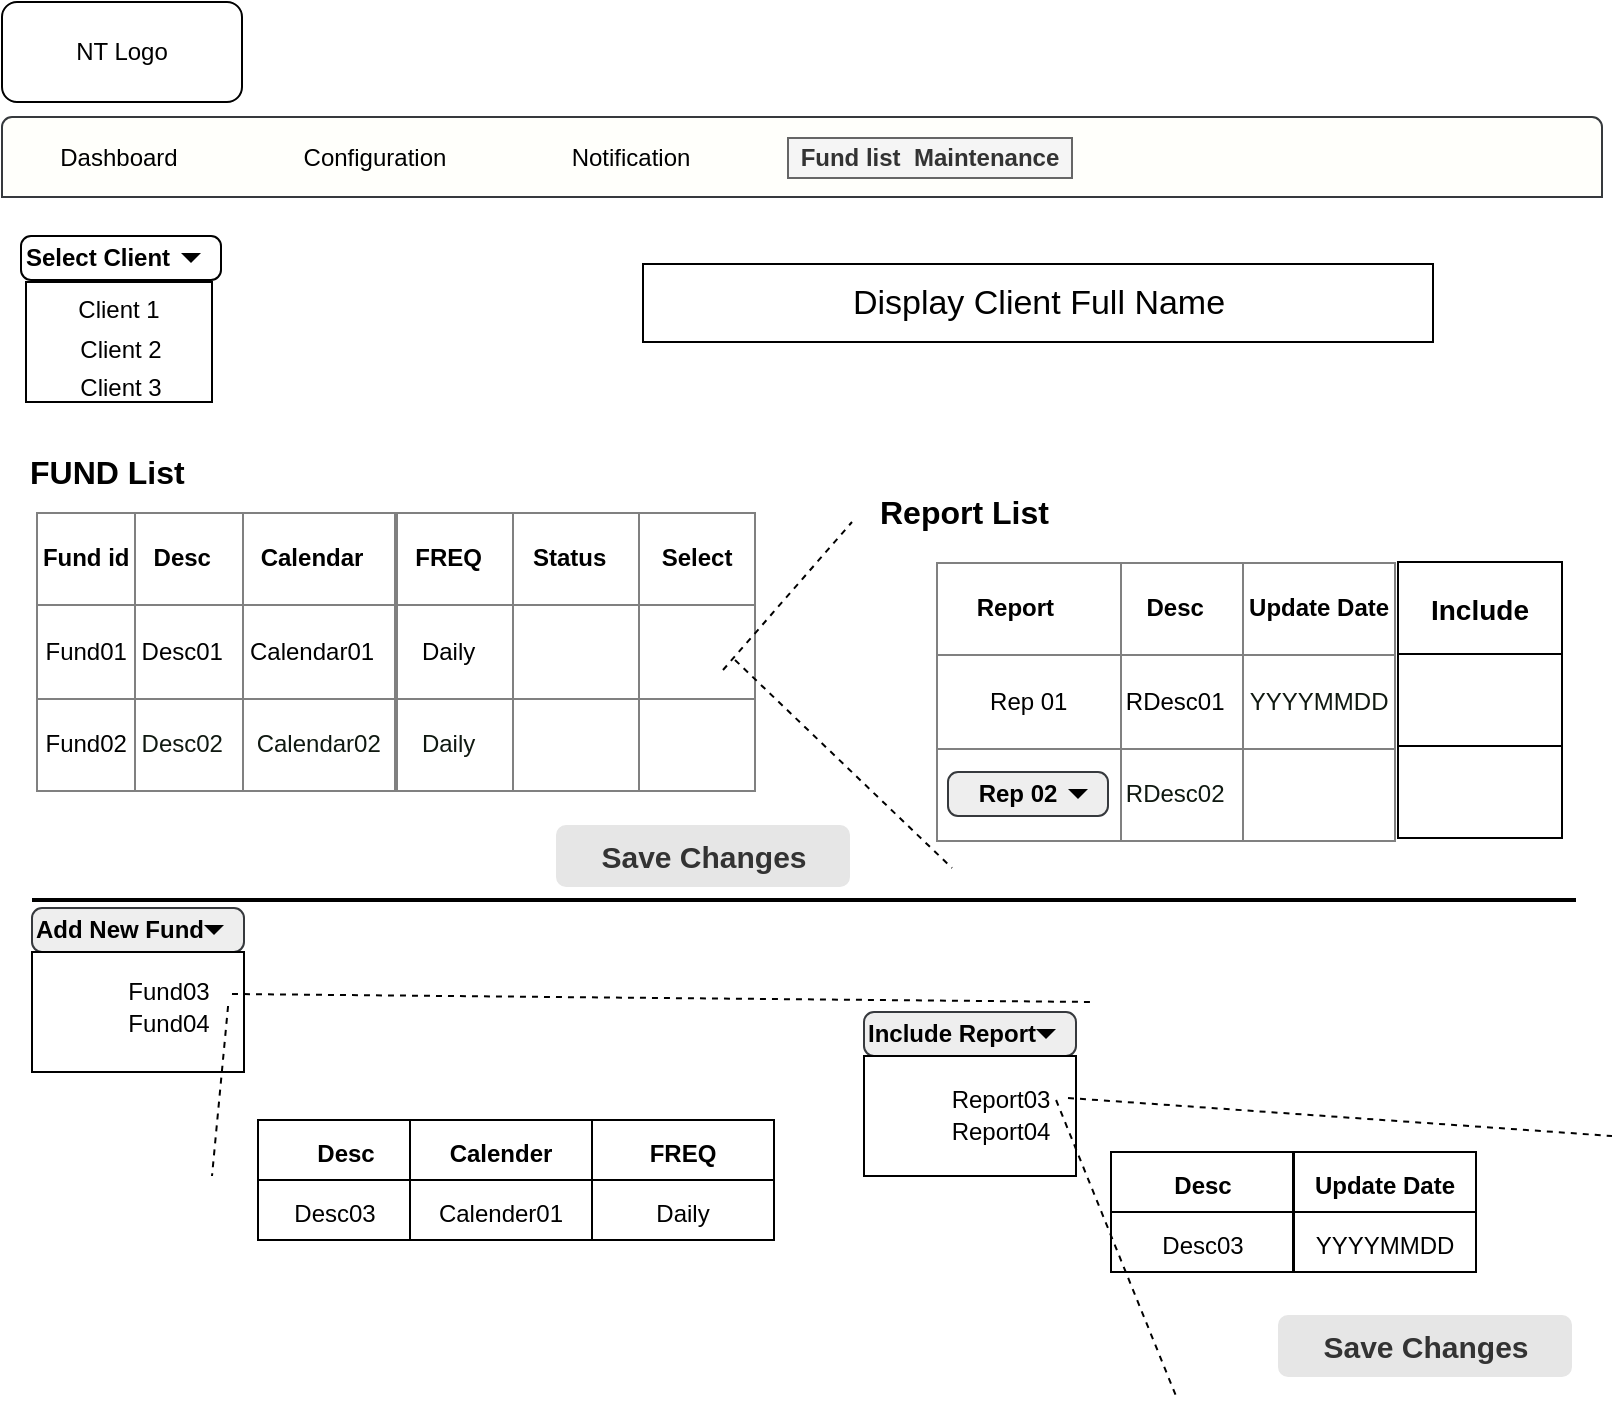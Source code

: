 <mxfile version="11.1.4" type="github"><diagram id="Xmmeb8DMYCsOGrI9Q3NB" name="Page-1"><mxGraphModel dx="1108" dy="725" grid="1" gridSize="10" guides="1" tooltips="1" connect="1" arrows="1" fold="1" page="1" pageScale="1" pageWidth="850" pageHeight="1100" background="#ffffff" math="0" shadow="0"><root><mxCell id="0"/><mxCell id="1" parent="0"/><mxCell id="GTf2NlkBPVo104Cg28Fk-131" value="&lt;font style=&quot;font-size: 17px&quot;&gt;Display Client Full Name&lt;/font&gt;" style="text;html=1;align=center;verticalAlign=middle;whiteSpace=wrap;rounded=0;strokeColor=#000000;" parent="1" vertex="1"><mxGeometry x="345.5" y="144" width="395" height="39" as="geometry"/></mxCell><mxCell id="JRP6Pwk4DERBwwDujVEG-5" value="&lt;b&gt;Select Client&lt;/b&gt;" style="html=1;shadow=0;dashed=0;shape=mxgraph.bootstrap.rrect;fontSize=12;rSize=5;spacingRight=10;perimeter=none;whiteSpace=wrap;align=left;" vertex="1" parent="1"><mxGeometry x="34.5" y="130" width="100" height="22" as="geometry"/></mxCell><mxCell id="JRP6Pwk4DERBwwDujVEG-6" value="" style="shape=triangle;direction=south;fillColor=#000000;strokeColor=none;perimeter=none;" vertex="1" parent="JRP6Pwk4DERBwwDujVEG-5"><mxGeometry x="1" y="0.5" width="10" height="5" relative="1" as="geometry"><mxPoint x="-20" y="-2.5" as="offset"/></mxGeometry></mxCell><mxCell id="JRP6Pwk4DERBwwDujVEG-8" value="" style="rounded=0;whiteSpace=wrap;html=1;" vertex="1" parent="1"><mxGeometry x="37" y="153" width="93" height="60" as="geometry"/></mxCell><mxCell id="JRP6Pwk4DERBwwDujVEG-11" value="Client 2" style="text;html=1;strokeColor=none;fillColor=none;align=center;verticalAlign=middle;whiteSpace=wrap;rounded=0;" vertex="1" parent="1"><mxGeometry x="38" y="177" width="93" height="20" as="geometry"/></mxCell><mxCell id="JRP6Pwk4DERBwwDujVEG-12" value="Client 3" style="text;html=1;strokeColor=none;fillColor=none;align=center;verticalAlign=middle;whiteSpace=wrap;rounded=0;" vertex="1" parent="1"><mxGeometry x="38" y="196" width="93" height="20" as="geometry"/></mxCell><mxCell id="JRP6Pwk4DERBwwDujVEG-13" value="NT Logo" style="rounded=1;whiteSpace=wrap;html=1;" vertex="1" parent="1"><mxGeometry x="25" y="13" width="120" height="50" as="geometry"/></mxCell><mxCell id="JRP6Pwk4DERBwwDujVEG-14" value="" style="html=1;shadow=0;dashed=0;shape=mxgraph.bootstrap.topButton;rSize=5;fillOpacity=3;fontSize=14;fontStyle=1;align=left;spacingLeft=10;whiteSpace=wrap;resizeWidth=1;fillColor=#ffff88;strokeColor=#36393d;" vertex="1" parent="1"><mxGeometry x="25" y="70.5" width="800" height="40" as="geometry"/></mxCell><mxCell id="JRP6Pwk4DERBwwDujVEG-15" value="Dashboard" style="text;html=1;strokeColor=none;fillColor=none;align=center;verticalAlign=middle;whiteSpace=wrap;rounded=0;" vertex="1" parent="1"><mxGeometry x="37" y="80.5" width="93" height="20" as="geometry"/></mxCell><mxCell id="JRP6Pwk4DERBwwDujVEG-16" value="Configuration" style="text;html=1;strokeColor=none;fillColor=none;align=center;verticalAlign=middle;whiteSpace=wrap;rounded=0;" vertex="1" parent="1"><mxGeometry x="165" y="80.5" width="93" height="20" as="geometry"/></mxCell><mxCell id="JRP6Pwk4DERBwwDujVEG-17" value="Notification" style="text;html=1;strokeColor=none;fillColor=none;align=center;verticalAlign=middle;whiteSpace=wrap;rounded=0;" vertex="1" parent="1"><mxGeometry x="293" y="80.5" width="93" height="20" as="geometry"/></mxCell><mxCell id="JRP6Pwk4DERBwwDujVEG-18" value="Fund list&amp;nbsp; Maintenance" style="text;html=1;strokeColor=#666666;fillColor=#f5f5f5;align=center;verticalAlign=middle;whiteSpace=wrap;rounded=0;fontStyle=1;fontColor=#333333;" vertex="1" parent="1"><mxGeometry x="418" y="81" width="142" height="20" as="geometry"/></mxCell><mxCell id="JRP6Pwk4DERBwwDujVEG-132" value="&lt;table border=&quot;1&quot; width=&quot;100%&quot; style=&quot;width: 100% ; height: 100% ; border-collapse: collapse&quot;&gt;&lt;tbody&gt;&lt;tr&gt;&lt;td&gt;&lt;font color=&quot;#000000&quot;&gt;&lt;b&gt;Fund id&lt;/b&gt;&lt;/font&gt;&lt;/td&gt;&lt;td&gt;&lt;b&gt;&lt;font color=&quot;#000000&quot;&gt;Desc&lt;/font&gt;2&lt;/b&gt;&lt;/td&gt;&lt;td&gt;&lt;b&gt;&lt;font color=&quot;#000000&quot;&gt;Calendar&lt;/font&gt;3&lt;/b&gt;&lt;/td&gt;&lt;/tr&gt;&lt;tr&gt;&lt;td&gt;&lt;font color=&quot;#000000&quot;&gt;Fund01&lt;/font&gt;&lt;/td&gt;&lt;td&gt;&lt;font color=&quot;#000000&quot;&gt;Desc01&lt;/font&gt;5&lt;/td&gt;&lt;td&gt;&lt;font color=&quot;#000000&quot;&gt;Calendar01&lt;/font&gt;6&lt;/td&gt;&lt;/tr&gt;&lt;tr&gt;&lt;td&gt;&lt;span style=&quot;color: rgb(0 , 0 , 0)&quot;&gt;Fund02&lt;/span&gt;&lt;/td&gt;&lt;td&gt;&lt;font color=&quot;#101911&quot;&gt;Desc02&lt;/font&gt;8&lt;/td&gt;&lt;td&gt;&lt;font color=&quot;#101911&quot;&gt;Calendar02&lt;/font&gt;&lt;/td&gt;&lt;/tr&gt;&lt;/tbody&gt;&lt;/table&gt;" style="text;html=1;strokeColor=none;fillColor=none;overflow=fill;rounded=0;labelBackgroundColor=#FFFFFF;fontColor=#FFFFFF;align=center;" vertex="1" parent="1"><mxGeometry x="42" y="268" width="180" height="140" as="geometry"/></mxCell><mxCell id="JRP6Pwk4DERBwwDujVEG-133" value="&lt;table border=&quot;1&quot; width=&quot;100%&quot; style=&quot;width: 100% ; height: 100% ; border-collapse: collapse&quot;&gt;&lt;tbody&gt;&lt;tr&gt;&lt;td align=&quot;center&quot;&gt;&lt;b&gt;&lt;font color=&quot;#000000&quot;&gt;FREQ&lt;/font&gt;1&lt;/b&gt;&lt;/td&gt;&lt;td align=&quot;center&quot;&gt;&lt;b&gt;&lt;font color=&quot;#000000&quot;&gt;Status&lt;/font&gt;2&lt;/b&gt;&lt;/td&gt;&lt;td align=&quot;center&quot;&gt;&lt;font color=&quot;#000000&quot;&gt;&lt;b&gt;Select&lt;/b&gt;&lt;/font&gt;&lt;/td&gt;&lt;/tr&gt;&lt;tr&gt;&lt;td align=&quot;center&quot;&gt;&lt;font color=&quot;#000000&quot;&gt;Daily&lt;/font&gt;4&lt;/td&gt;&lt;td align=&quot;center&quot;&gt;Value 5&lt;/td&gt;&lt;td align=&quot;center&quot;&gt;Value 6&lt;/td&gt;&lt;/tr&gt;&lt;tr&gt;&lt;td align=&quot;center&quot;&gt;&lt;font color=&quot;#101911&quot;&gt;Daily&lt;/font&gt;7&lt;/td&gt;&lt;td align=&quot;center&quot;&gt;Value 8&lt;/td&gt;&lt;td align=&quot;center&quot;&gt;Value 9&lt;/td&gt;&lt;/tr&gt;&lt;/tbody&gt;&lt;/table&gt;" style="text;html=1;strokeColor=none;fillColor=none;overflow=fill;rounded=0;labelBackgroundColor=#FFFFFF;fontColor=#FFFFFF;" vertex="1" parent="1"><mxGeometry x="221.5" y="268" width="180" height="140" as="geometry"/></mxCell><mxCell id="JRP6Pwk4DERBwwDujVEG-137" value="&lt;font color=&quot;#000000&quot; style=&quot;font-size: 16px;&quot;&gt;FUND &lt;span style=&quot;font-size: 16px;&quot;&gt;List&lt;/span&gt;&lt;/font&gt;" style="text;html=1;strokeColor=none;fillColor=none;align=left;verticalAlign=middle;whiteSpace=wrap;rounded=0;labelBackgroundColor=#FFFFFF;fontColor=#FFFFFF;fontSize=16;fontStyle=1" vertex="1" parent="1"><mxGeometry x="37" y="238" width="136" height="20" as="geometry"/></mxCell><mxCell id="JRP6Pwk4DERBwwDujVEG-141" value="&lt;font color=&quot;#000000&quot;&gt;Report List&lt;/font&gt;" style="text;html=1;strokeColor=none;fillColor=none;align=left;verticalAlign=middle;whiteSpace=wrap;rounded=0;labelBackgroundColor=#FFFFFF;fontColor=#FFFFFF;fontSize=16;fontStyle=1" vertex="1" parent="1"><mxGeometry x="462" y="258" width="136" height="20" as="geometry"/></mxCell><mxCell id="JRP6Pwk4DERBwwDujVEG-142" value="&lt;table border=&quot;1&quot; width=&quot;100%&quot; style=&quot;width: 100% ; height: 100% ; border-collapse: collapse&quot;&gt;&lt;tbody&gt;&lt;tr&gt;&lt;td align=&quot;center&quot;&gt;&lt;font color=&quot;#000000&quot;&gt;&lt;b&gt;&amp;nbsp; &amp;nbsp; &amp;nbsp;Report&amp;nbsp; &amp;nbsp; &amp;nbsp; &amp;nbsp; &amp;nbsp;&lt;/b&gt;&lt;/font&gt;&lt;/td&gt;&lt;td align=&quot;center&quot;&gt;&lt;b&gt;&lt;font color=&quot;#000000&quot;&gt;Desc&lt;/font&gt;2&lt;/b&gt;&lt;/td&gt;&lt;td align=&quot;center&quot; style=&quot;text-align: center&quot;&gt;&lt;b style=&quot;color: rgb(0 , 0 , 0)&quot;&gt;Update Date&lt;/b&gt;&lt;br&gt;&lt;/td&gt;&lt;/tr&gt;&lt;tr&gt;&lt;td align=&quot;center&quot;&gt;&lt;font color=&quot;#000000&quot;&gt;Rep 01&lt;/font&gt;&lt;/td&gt;&lt;td align=&quot;center&quot;&gt;&lt;font color=&quot;#000000&quot;&gt;RDesc01&lt;/font&gt;5&lt;/td&gt;&lt;td align=&quot;center&quot;&gt;&lt;font color=&quot;#101911&quot;&gt;YYYYMMDD&lt;/font&gt;&lt;/td&gt;&lt;/tr&gt;&lt;tr&gt;&lt;td align=&quot;center&quot;&gt;&lt;br&gt;&lt;/td&gt;&lt;td align=&quot;center&quot;&gt;&lt;font color=&quot;#101911&quot;&gt;RDesc02&lt;/font&gt;8&lt;/td&gt;&lt;td align=&quot;center&quot;&gt;&lt;br&gt;&lt;/td&gt;&lt;/tr&gt;&lt;/tbody&gt;&lt;/table&gt;&amp;nbsp;&amp;nbsp;" style="text;html=1;strokeColor=none;fillColor=none;overflow=fill;rounded=0;labelBackgroundColor=#FFFFFF;fontColor=#FFFFFF;" vertex="1" parent="1"><mxGeometry x="492" y="293" width="230" height="140" as="geometry"/></mxCell><mxCell id="JRP6Pwk4DERBwwDujVEG-149" value="Add New Fund" style="html=1;shadow=0;dashed=0;shape=mxgraph.bootstrap.rrect;fontSize=12;rSize=5;spacingRight=10;perimeter=none;whiteSpace=wrap;align=left;fontStyle=1;fillColor=#eeeeee;strokeColor=#36393d;" vertex="1" parent="1"><mxGeometry x="40" y="466" width="106" height="22" as="geometry"/></mxCell><mxCell id="JRP6Pwk4DERBwwDujVEG-150" value="" style="shape=triangle;direction=south;fillColor=#000000;strokeColor=none;perimeter=none;" vertex="1" parent="JRP6Pwk4DERBwwDujVEG-149"><mxGeometry x="1" y="0.5" width="10" height="5" relative="1" as="geometry"><mxPoint x="-20" y="-2.5" as="offset"/></mxGeometry></mxCell><mxCell id="JRP6Pwk4DERBwwDujVEG-153" value="" style="rounded=0;whiteSpace=wrap;html=1;labelBackgroundColor=#FFFFFF;fontSize=16;align=left;" vertex="1" parent="1"><mxGeometry x="40" y="488" width="106" height="60" as="geometry"/></mxCell><mxCell id="JRP6Pwk4DERBwwDujVEG-154" value="" style="shape=image;html=1;verticalAlign=top;verticalLabelPosition=bottom;labelBackgroundColor=#ffffff;imageAspect=0;aspect=fixed;image=https://cdn3.iconfinder.com/data/icons/fugue/icon_shadowless/ui-radio-button.png;rounded=0;strokeColor=#000000;fillColor=#CCCCCC;gradientColor=none;fontSize=16;fontColor=#FFFFFF;align=left;" vertex="1" parent="1"><mxGeometry x="60" y="493" width="16" height="16" as="geometry"/></mxCell><mxCell id="JRP6Pwk4DERBwwDujVEG-156" value="Client 1" style="text;html=1;strokeColor=none;fillColor=none;align=center;verticalAlign=middle;whiteSpace=wrap;rounded=0;" vertex="1" parent="1"><mxGeometry x="37" y="157" width="93" height="20" as="geometry"/></mxCell><mxCell id="JRP6Pwk4DERBwwDujVEG-157" value="Fund03" style="text;html=1;strokeColor=none;fillColor=none;align=center;verticalAlign=middle;whiteSpace=wrap;rounded=0;" vertex="1" parent="1"><mxGeometry x="61.5" y="498" width="93" height="20" as="geometry"/></mxCell><mxCell id="JRP6Pwk4DERBwwDujVEG-158" value="Fund04" style="text;html=1;strokeColor=none;fillColor=none;align=center;verticalAlign=middle;whiteSpace=wrap;rounded=0;" vertex="1" parent="1"><mxGeometry x="61.5" y="514" width="93" height="20" as="geometry"/></mxCell><mxCell id="JRP6Pwk4DERBwwDujVEG-159" value="" style="shape=image;html=1;verticalAlign=top;verticalLabelPosition=bottom;labelBackgroundColor=#ffffff;imageAspect=0;aspect=fixed;image=https://cdn3.iconfinder.com/data/icons/fugue/icon_shadowless/ui-radio-button-uncheck.png;rounded=0;strokeColor=#000000;fillColor=#CCCCCC;gradientColor=none;fontSize=16;fontColor=#FFFFFF;align=left;" vertex="1" parent="1"><mxGeometry x="60" y="512" width="16" height="16" as="geometry"/></mxCell><mxCell id="JRP6Pwk4DERBwwDujVEG-160" value="" style="shape=image;html=1;verticalAlign=top;verticalLabelPosition=bottom;labelBackgroundColor=#ffffff;imageAspect=0;aspect=fixed;image=https://cdn3.iconfinder.com/data/icons/fugue/icon_shadowless/ui-radio-button.png;rounded=0;strokeColor=#000000;fillColor=#CCCCCC;gradientColor=none;fontSize=16;fontColor=#FFFFFF;align=left;" vertex="1" parent="1"><mxGeometry x="38" y="161" width="16" height="16" as="geometry"/></mxCell><mxCell id="JRP6Pwk4DERBwwDujVEG-161" value="" style="shape=image;html=1;verticalAlign=top;verticalLabelPosition=bottom;labelBackgroundColor=#ffffff;imageAspect=0;aspect=fixed;image=https://cdn3.iconfinder.com/data/icons/fugue/icon_shadowless/ui-radio-button-uncheck.png;rounded=0;strokeColor=#000000;fillColor=#CCCCCC;gradientColor=none;fontSize=16;fontColor=#FFFFFF;align=left;" vertex="1" parent="1"><mxGeometry x="38" y="180" width="16" height="16" as="geometry"/></mxCell><mxCell id="JRP6Pwk4DERBwwDujVEG-162" value="" style="shape=image;html=1;verticalAlign=top;verticalLabelPosition=bottom;labelBackgroundColor=#ffffff;imageAspect=0;aspect=fixed;image=https://cdn3.iconfinder.com/data/icons/fugue/icon_shadowless/ui-radio-button-uncheck.png;rounded=0;strokeColor=#000000;fillColor=#CCCCCC;gradientColor=none;fontSize=16;fontColor=#FFFFFF;align=left;" vertex="1" parent="1"><mxGeometry x="38" y="198" width="16" height="16" as="geometry"/></mxCell><mxCell id="JRP6Pwk4DERBwwDujVEG-166" value="&lt;font style=&quot;font-size: 12px&quot;&gt;&lt;b&gt;Desc&lt;/b&gt;&lt;/font&gt;" style="rounded=0;whiteSpace=wrap;html=1;labelBackgroundColor=#FFFFFF;fontSize=16;align=center;" vertex="1" parent="1"><mxGeometry x="153" y="572" width="88" height="30" as="geometry"/></mxCell><mxCell id="JRP6Pwk4DERBwwDujVEG-167" value="&lt;font style=&quot;font-size: 12px&quot;&gt;&lt;b&gt;Calender&lt;/b&gt;&lt;/font&gt;" style="rounded=0;whiteSpace=wrap;html=1;labelBackgroundColor=#FFFFFF;fontSize=16;align=center;" vertex="1" parent="1"><mxGeometry x="229" y="572" width="91" height="30" as="geometry"/></mxCell><mxCell id="JRP6Pwk4DERBwwDujVEG-168" value="&lt;span style=&quot;font-size: 12px&quot;&gt;&lt;b&gt;FREQ&lt;/b&gt;&lt;/span&gt;" style="rounded=0;whiteSpace=wrap;html=1;labelBackgroundColor=#FFFFFF;fontSize=16;align=center;" vertex="1" parent="1"><mxGeometry x="320" y="572" width="91" height="30" as="geometry"/></mxCell><mxCell id="JRP6Pwk4DERBwwDujVEG-170" value="&lt;font style=&quot;font-size: 12px&quot;&gt;Desc03&lt;/font&gt;" style="rounded=0;whiteSpace=wrap;html=1;labelBackgroundColor=#FFFFFF;fontSize=16;align=center;" vertex="1" parent="1"><mxGeometry x="153" y="602" width="77" height="30" as="geometry"/></mxCell><mxCell id="JRP6Pwk4DERBwwDujVEG-171" value="&lt;font style=&quot;font-size: 12px&quot;&gt;Calender01&lt;/font&gt;" style="rounded=0;whiteSpace=wrap;html=1;labelBackgroundColor=#FFFFFF;fontSize=16;align=center;" vertex="1" parent="1"><mxGeometry x="229" y="602" width="91" height="30" as="geometry"/></mxCell><mxCell id="JRP6Pwk4DERBwwDujVEG-172" value="&lt;font style=&quot;font-size: 12px&quot;&gt;Daily&lt;/font&gt;" style="rounded=0;whiteSpace=wrap;html=1;labelBackgroundColor=#FFFFFF;fontSize=16;align=center;" vertex="1" parent="1"><mxGeometry x="320" y="602" width="91" height="30" as="geometry"/></mxCell><mxCell id="JRP6Pwk4DERBwwDujVEG-173" value="Include Report" style="html=1;shadow=0;dashed=0;shape=mxgraph.bootstrap.rrect;fontSize=12;rSize=5;spacingRight=10;perimeter=none;whiteSpace=wrap;align=left;fontStyle=1;fillColor=#eeeeee;strokeColor=#36393d;" vertex="1" parent="1"><mxGeometry x="456" y="518" width="106" height="22" as="geometry"/></mxCell><mxCell id="JRP6Pwk4DERBwwDujVEG-174" value="" style="shape=triangle;direction=south;fillColor=#000000;strokeColor=none;perimeter=none;" vertex="1" parent="JRP6Pwk4DERBwwDujVEG-173"><mxGeometry x="1" y="0.5" width="10" height="5" relative="1" as="geometry"><mxPoint x="-20" y="-2.5" as="offset"/></mxGeometry></mxCell><mxCell id="JRP6Pwk4DERBwwDujVEG-175" value="" style="rounded=0;whiteSpace=wrap;html=1;labelBackgroundColor=#FFFFFF;fontSize=16;align=left;" vertex="1" parent="1"><mxGeometry x="456" y="540" width="106" height="60" as="geometry"/></mxCell><mxCell id="JRP6Pwk4DERBwwDujVEG-176" value="Report03" style="text;html=1;strokeColor=none;fillColor=none;align=center;verticalAlign=middle;whiteSpace=wrap;rounded=0;" vertex="1" parent="1"><mxGeometry x="477.5" y="552" width="93" height="20" as="geometry"/></mxCell><mxCell id="JRP6Pwk4DERBwwDujVEG-177" value="Report04" style="text;html=1;strokeColor=none;fillColor=none;align=center;verticalAlign=middle;whiteSpace=wrap;rounded=0;" vertex="1" parent="1"><mxGeometry x="477.5" y="568" width="93" height="20" as="geometry"/></mxCell><mxCell id="JRP6Pwk4DERBwwDujVEG-178" value="&lt;font style=&quot;font-size: 12px&quot;&gt;&lt;b&gt;Desc&lt;/b&gt;&lt;/font&gt;" style="rounded=0;whiteSpace=wrap;html=1;labelBackgroundColor=#FFFFFF;fontSize=16;align=center;" vertex="1" parent="1"><mxGeometry x="579.5" y="588" width="91" height="30" as="geometry"/></mxCell><mxCell id="JRP6Pwk4DERBwwDujVEG-180" value="&lt;span style=&quot;font-size: 12px&quot;&gt;&lt;b&gt;Update Date&lt;/b&gt;&lt;/span&gt;" style="rounded=0;whiteSpace=wrap;html=1;labelBackgroundColor=#FFFFFF;fontSize=16;align=center;" vertex="1" parent="1"><mxGeometry x="671" y="588" width="91" height="30" as="geometry"/></mxCell><mxCell id="JRP6Pwk4DERBwwDujVEG-181" value="&lt;font style=&quot;font-size: 12px&quot;&gt;Desc03&lt;/font&gt;" style="rounded=0;whiteSpace=wrap;html=1;labelBackgroundColor=#FFFFFF;fontSize=16;align=center;" vertex="1" parent="1"><mxGeometry x="579.5" y="618" width="91" height="30" as="geometry"/></mxCell><mxCell id="JRP6Pwk4DERBwwDujVEG-183" value="&lt;font style=&quot;font-size: 12px&quot;&gt;YYYYMMDD&lt;/font&gt;" style="rounded=0;whiteSpace=wrap;html=1;labelBackgroundColor=#FFFFFF;fontSize=16;align=center;" vertex="1" parent="1"><mxGeometry x="671" y="618" width="91" height="30" as="geometry"/></mxCell><mxCell id="JRP6Pwk4DERBwwDujVEG-189" value="" style="shape=image;html=1;verticalAlign=top;verticalLabelPosition=bottom;labelBackgroundColor=#ffffff;imageAspect=0;aspect=fixed;image=https://cdn3.iconfinder.com/data/icons/fugue/icon_shadowless/ui-radio-button.png;rounded=0;strokeColor=#000000;fillColor=#CCCCCC;gradientColor=none;fontSize=16;fontColor=#FFFFFF;align=left;" vertex="1" parent="1"><mxGeometry x="462.5" y="554" width="16" height="16" as="geometry"/></mxCell><mxCell id="JRP6Pwk4DERBwwDujVEG-191" value="Save Changes" style="rounded=1;html=1;shadow=0;dashed=0;whiteSpace=wrap;fontSize=15;fillColor=#E6E6E6;align=center;strokeColor=#E6E6E6;fontColor=#333333;labelBackgroundColor=none;fontStyle=1" vertex="1" parent="1"><mxGeometry x="663.5" y="670" width="146" height="30" as="geometry"/></mxCell><mxCell id="JRP6Pwk4DERBwwDujVEG-194" value="" style="shape=image;html=1;verticalAlign=top;verticalLabelPosition=bottom;labelBackgroundColor=#ffffff;imageAspect=0;aspect=fixed;image=https://cdn1.iconfinder.com/data/icons/material-core/18/check-box-outline-128.png;rounded=0;strokeColor=#000000;fillColor=#CCCCCC;gradientColor=none;fontSize=16;fontColor=#FFFFFF;align=left;" vertex="1" parent="1"><mxGeometry x="310.5" y="337" width="14" height="14" as="geometry"/></mxCell><mxCell id="JRP6Pwk4DERBwwDujVEG-195" value="" style="shape=image;html=1;verticalAlign=top;verticalLabelPosition=bottom;labelBackgroundColor=#ffffff;imageAspect=0;aspect=fixed;image=https://cdn1.iconfinder.com/data/icons/material-core/18/check-box-outline-blank-128.png;rounded=0;strokeColor=#000000;fillColor=#CCCCCC;gradientColor=none;fontSize=16;fontColor=#FFFFFF;align=left;" vertex="1" parent="1"><mxGeometry x="310.5" y="384" width="18" height="18" as="geometry"/></mxCell><mxCell id="JRP6Pwk4DERBwwDujVEG-196" value="" style="shape=image;html=1;verticalAlign=top;verticalLabelPosition=bottom;labelBackgroundColor=#ffffff;imageAspect=0;aspect=fixed;image=https://cdn3.iconfinder.com/data/icons/fugue/icon_shadowless/ui-radio-button.png;rounded=0;strokeColor=#000000;fillColor=#CCCCCC;gradientColor=none;fontSize=16;fontColor=#FFFFFF;align=left;" vertex="1" parent="1"><mxGeometry x="373.5" y="336" width="16" height="16" as="geometry"/></mxCell><mxCell id="JRP6Pwk4DERBwwDujVEG-197" value="" style="shape=image;html=1;verticalAlign=top;verticalLabelPosition=bottom;labelBackgroundColor=#ffffff;imageAspect=0;aspect=fixed;image=https://cdn3.iconfinder.com/data/icons/fugue/icon_shadowless/ui-radio-button-uncheck.png;rounded=0;strokeColor=#000000;fillColor=#CCCCCC;gradientColor=none;fontSize=16;fontColor=#FFFFFF;align=left;" vertex="1" parent="1"><mxGeometry x="375.5" y="385" width="16" height="16" as="geometry"/></mxCell><mxCell id="JRP6Pwk4DERBwwDujVEG-199" value="Text" style="text;html=1;resizable=0;points=[];autosize=1;align=left;verticalAlign=top;spacingTop=-4;fontSize=15;fontColor=#FFFFFF;" vertex="1" parent="1"><mxGeometry x="710" y="248" width="40" height="20" as="geometry"/></mxCell><mxCell id="JRP6Pwk4DERBwwDujVEG-201" value="" style="endArrow=none;dashed=1;html=1;fontSize=15;fontColor=#FFFFFF;exitX=0;exitY=0.25;exitDx=0;exitDy=0;" edge="1" parent="1"><mxGeometry width="50" height="50" relative="1" as="geometry"><mxPoint x="385.5" y="347" as="sourcePoint"/><mxPoint x="450" y="273" as="targetPoint"/></mxGeometry></mxCell><mxCell id="JRP6Pwk4DERBwwDujVEG-202" value="" style="endArrow=none;dashed=1;html=1;fontSize=15;fontColor=#FFFFFF;exitX=0.5;exitY=0;exitDx=0;exitDy=0;" edge="1" parent="1"><mxGeometry width="50" height="50" relative="1" as="geometry"><mxPoint x="391.5" y="342" as="sourcePoint"/><mxPoint x="500" y="446" as="targetPoint"/></mxGeometry></mxCell><mxCell id="JRP6Pwk4DERBwwDujVEG-206" value="" style="shape=image;html=1;verticalAlign=top;verticalLabelPosition=bottom;labelBackgroundColor=#ffffff;imageAspect=0;aspect=fixed;image=https://cdn3.iconfinder.com/data/icons/fugue/icon_shadowless/ui-radio-button-uncheck.png;rounded=0;strokeColor=#000000;fillColor=#CCCCCC;gradientColor=none;fontSize=16;fontColor=#FFFFFF;align=left;" vertex="1" parent="1"><mxGeometry x="462.5" y="574" width="16" height="16" as="geometry"/></mxCell><mxCell id="JRP6Pwk4DERBwwDujVEG-207" value="" style="endArrow=none;dashed=1;html=1;fontSize=15;fontColor=#FFFFFF;exitX=0.823;exitY=0.05;exitDx=0;exitDy=0;exitPerimeter=0;" edge="1" parent="1" source="JRP6Pwk4DERBwwDujVEG-158"><mxGeometry width="50" height="50" relative="1" as="geometry"><mxPoint x="65.5" y="497" as="sourcePoint"/><mxPoint x="130" y="600" as="targetPoint"/></mxGeometry></mxCell><mxCell id="JRP6Pwk4DERBwwDujVEG-208" value="" style="endArrow=none;dashed=1;html=1;fontSize=15;fontColor=#FFFFFF;exitX=0.844;exitY=-0.25;exitDx=0;exitDy=0;exitPerimeter=0;" edge="1" parent="1" source="JRP6Pwk4DERBwwDujVEG-158"><mxGeometry width="50" height="50" relative="1" as="geometry"><mxPoint x="85" y="503" as="sourcePoint"/><mxPoint x="570" y="513" as="targetPoint"/></mxGeometry></mxCell><mxCell id="JRP6Pwk4DERBwwDujVEG-210" value="" style="endArrow=none;dashed=1;html=1;fontSize=15;fontColor=#FFFFFF;exitX=0.823;exitY=0.05;exitDx=0;exitDy=0;exitPerimeter=0;" edge="1" parent="1"><mxGeometry width="50" height="50" relative="1" as="geometry"><mxPoint x="552.039" y="562" as="sourcePoint"/><mxPoint x="612" y="710" as="targetPoint"/></mxGeometry></mxCell><mxCell id="JRP6Pwk4DERBwwDujVEG-211" value="" style="endArrow=none;dashed=1;html=1;fontSize=15;fontColor=#FFFFFF;" edge="1" parent="1"><mxGeometry width="50" height="50" relative="1" as="geometry"><mxPoint x="558" y="561" as="sourcePoint"/><mxPoint x="830" y="580" as="targetPoint"/></mxGeometry></mxCell><mxCell id="JRP6Pwk4DERBwwDujVEG-216" value="" style="rounded=0;whiteSpace=wrap;html=1;labelBackgroundColor=none;fontSize=15;align=left;labelBorderColor=#FFFFFF;" vertex="1" parent="1"><mxGeometry x="723" y="385" width="82" height="46" as="geometry"/></mxCell><mxCell id="JRP6Pwk4DERBwwDujVEG-217" value="" style="rounded=0;whiteSpace=wrap;html=1;labelBackgroundColor=none;fontSize=15;align=left;labelBorderColor=#FFFFFF;" vertex="1" parent="1"><mxGeometry x="723" y="339" width="82" height="46" as="geometry"/></mxCell><mxCell id="JRP6Pwk4DERBwwDujVEG-218" value="&lt;b&gt;&lt;font style=&quot;font-size: 14px&quot;&gt;Include&lt;/font&gt;&lt;/b&gt;" style="rounded=0;whiteSpace=wrap;html=1;labelBackgroundColor=none;fontSize=15;align=center;labelBorderColor=none;" vertex="1" parent="1"><mxGeometry x="723" y="293" width="82" height="46" as="geometry"/></mxCell><mxCell id="JRP6Pwk4DERBwwDujVEG-220" value="" style="shape=image;html=1;verticalAlign=top;verticalLabelPosition=bottom;labelBackgroundColor=#ffffff;imageAspect=0;aspect=fixed;image=https://cdn1.iconfinder.com/data/icons/material-core/18/check-box-outline-128.png;rounded=0;strokeColor=#000000;fillColor=#CCCCCC;gradientColor=none;fontSize=16;fontColor=#FFFFFF;align=left;" vertex="1" parent="1"><mxGeometry x="757" y="352" width="14" height="14" as="geometry"/></mxCell><mxCell id="JRP6Pwk4DERBwwDujVEG-221" value="" style="shape=image;html=1;verticalAlign=top;verticalLabelPosition=bottom;labelBackgroundColor=#ffffff;imageAspect=0;aspect=fixed;image=https://cdn1.iconfinder.com/data/icons/material-core/18/check-box-outline-blank-128.png;rounded=0;strokeColor=#000000;fillColor=#CCCCCC;gradientColor=none;fontSize=16;fontColor=#FFFFFF;align=left;" vertex="1" parent="1"><mxGeometry x="754" y="397" width="18" height="18" as="geometry"/></mxCell><mxCell id="JRP6Pwk4DERBwwDujVEG-222" value="Rep 02" style="html=1;shadow=0;dashed=0;shape=mxgraph.bootstrap.rrect;fontSize=12;rSize=5;spacingRight=10;perimeter=none;whiteSpace=wrap;align=center;fontStyle=1;fillColor=#eeeeee;strokeColor=#36393d;" vertex="1" parent="1"><mxGeometry x="498" y="398" width="80" height="22" as="geometry"/></mxCell><mxCell id="JRP6Pwk4DERBwwDujVEG-223" value="" style="shape=triangle;direction=south;fillColor=#000000;strokeColor=none;perimeter=none;" vertex="1" parent="JRP6Pwk4DERBwwDujVEG-222"><mxGeometry x="1" y="0.5" width="10" height="5" relative="1" as="geometry"><mxPoint x="-20" y="-2.5" as="offset"/></mxGeometry></mxCell><mxCell id="JRP6Pwk4DERBwwDujVEG-232" value="" style="line;strokeWidth=2;html=1;rounded=0;labelBackgroundColor=none;fillColor=#CCCCCC;gradientColor=none;fontSize=15;fontColor=#FFFFFF;align=left;" vertex="1" parent="1"><mxGeometry x="40" y="457" width="772" height="10" as="geometry"/></mxCell><mxCell id="JRP6Pwk4DERBwwDujVEG-234" value="Save Changes" style="rounded=1;html=1;shadow=0;dashed=0;whiteSpace=wrap;fontSize=15;fillColor=#E6E6E6;align=center;strokeColor=#E6E6E6;fontColor=#333333;labelBackgroundColor=none;fontStyle=1" vertex="1" parent="1"><mxGeometry x="302.5" y="425" width="146" height="30" as="geometry"/></mxCell><mxCell id="JRP6Pwk4DERBwwDujVEG-235" value="Text" style="text;html=1;resizable=0;points=[];autosize=1;align=left;verticalAlign=top;spacingTop=-4;fontSize=15;fontColor=#FFFFFF;" vertex="1" parent="1"><mxGeometry x="240" y="219" width="40" height="20" as="geometry"/></mxCell></root></mxGraphModel></diagram></mxfile>